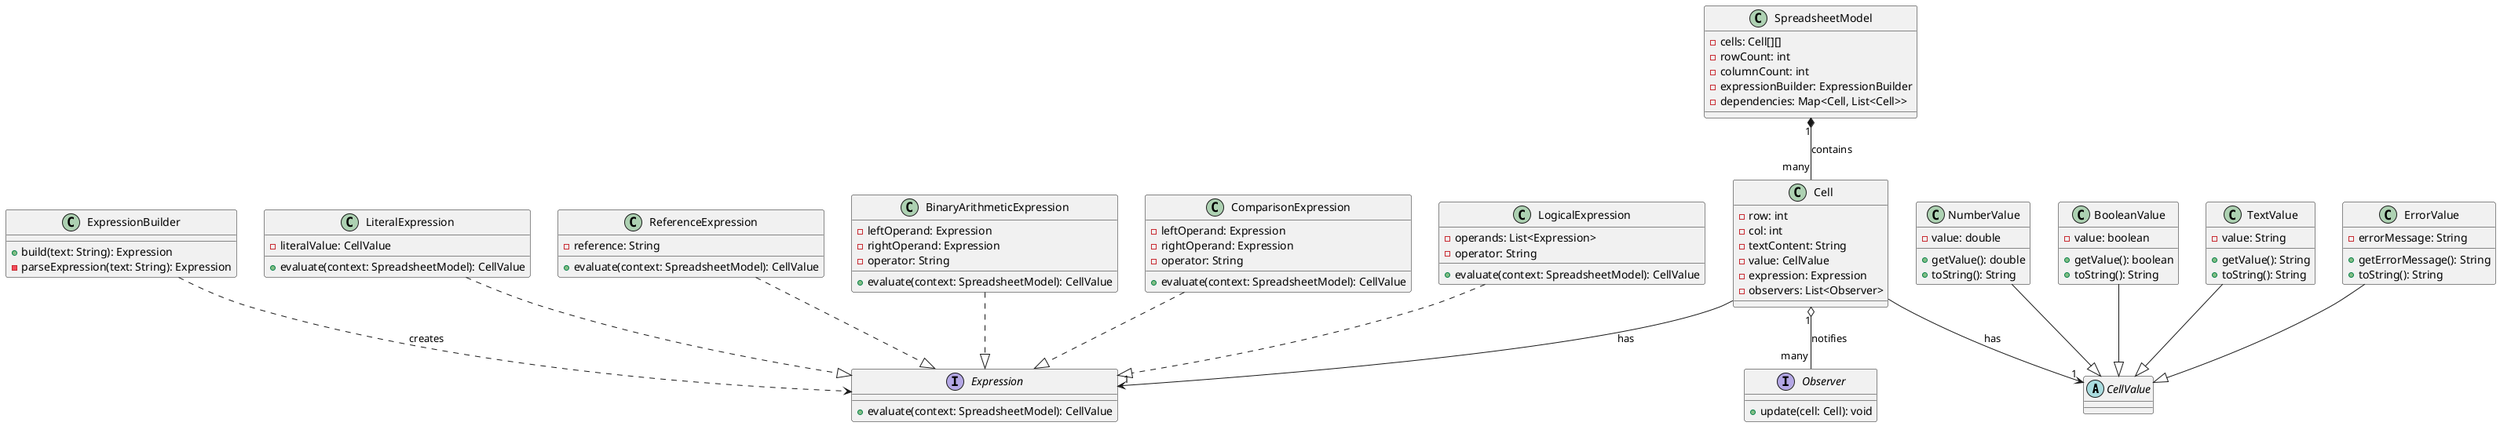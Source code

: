 @startuml Spreadsheet Domain Model

' Abstract classes and interfaces
abstract class CellValue {

}

interface Expression {
  +evaluate(context: SpreadsheetModel): CellValue
}

' Main classes
class SpreadsheetModel {
  -cells: Cell[][]
  -rowCount: int
  -columnCount: int
  -expressionBuilder: ExpressionBuilder
  -dependencies: Map<Cell, List<Cell>>

}

class Cell {
  -row: int
  -col: int
  -textContent: String
  -value: CellValue
  -expression: Expression
  -observers: List<Observer>

}

class ExpressionBuilder {
  +build(text: String): Expression
  -parseExpression(text: String): Expression

}

' Expression implementations
class LiteralExpression {
  -literalValue: CellValue
  +evaluate(context: SpreadsheetModel): CellValue
}

class ReferenceExpression {
  -reference: String
  +evaluate(context: SpreadsheetModel): CellValue
}

class BinaryArithmeticExpression {
  -leftOperand: Expression
  -rightOperand: Expression
  -operator: String
  +evaluate(context: SpreadsheetModel): CellValue
}

class ComparisonExpression {
  -leftOperand: Expression
  -rightOperand: Expression
  -operator: String
  +evaluate(context: SpreadsheetModel): CellValue
}

class LogicalExpression {
  -operands: List<Expression>
  -operator: String
  +evaluate(context: SpreadsheetModel): CellValue
}

' CellValue implementations
class NumberValue {
  -value: double
  +getValue(): double
  +toString(): String
}

class BooleanValue {
  -value: boolean
  +getValue(): boolean
  +toString(): String
}

class TextValue {
  -value: String
  +getValue(): String
  +toString(): String
}

class ErrorValue {
  -errorMessage: String
  +getErrorMessage(): String
  +toString(): String
}

' Relationships
SpreadsheetModel "1" *-- "many" Cell : contains
Cell --> "1" Expression : has
Cell --> "1" CellValue : has

LiteralExpression ..|> Expression
ReferenceExpression ..|> Expression
BinaryArithmeticExpression ..|> Expression
ComparisonExpression ..|> Expression
LogicalExpression ..|> Expression

NumberValue --|> CellValue
BooleanValue --|> CellValue
TextValue --|> CellValue
ErrorValue --|> CellValue

ExpressionBuilder ..> Expression : creates

' Observer pattern
interface Observer {
  +update(cell: Cell): void
}

Cell "1" o-- "many" Observer : notifies

@enduml